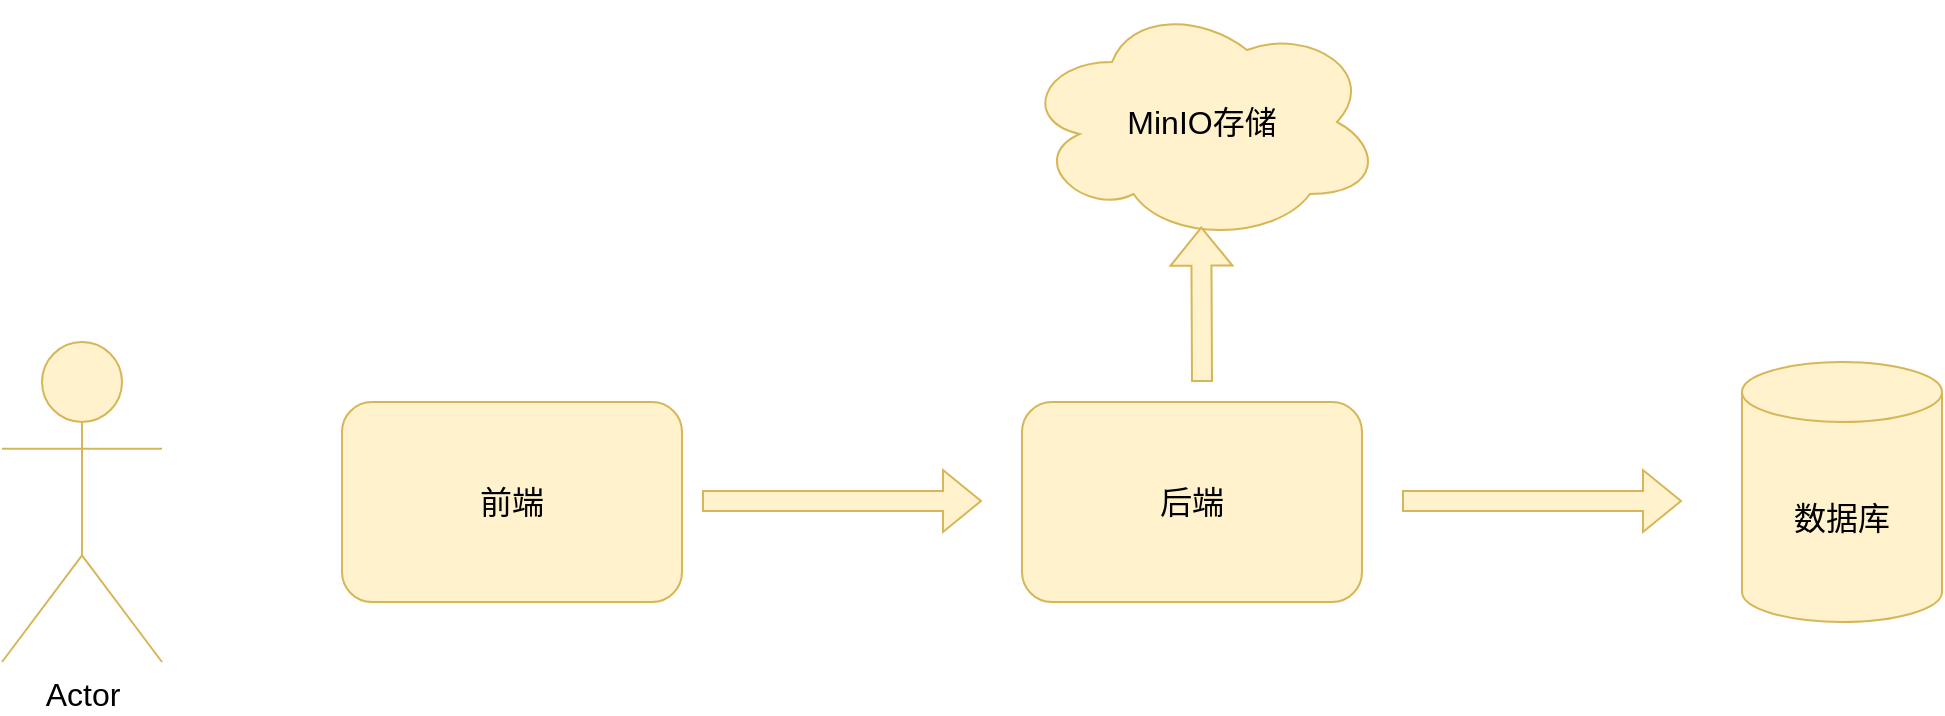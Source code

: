<mxfile version="27.2.0">
  <diagram name="第 1 页" id="H3Tcz9p3MKcBuqFVABYQ">
    <mxGraphModel dx="1213" dy="730" grid="1" gridSize="10" guides="1" tooltips="1" connect="1" arrows="1" fold="1" page="1" pageScale="1" pageWidth="827" pageHeight="1169" math="0" shadow="0">
      <root>
        <mxCell id="0" />
        <mxCell id="1" parent="0" />
        <mxCell id="pdmdqx95GvOlp2Lxo4KD-1" value="Actor" style="shape=umlActor;verticalLabelPosition=bottom;verticalAlign=top;html=1;outlineConnect=0;fillColor=#fff2cc;strokeColor=#d6b656;fontSize=16;" vertex="1" parent="1">
          <mxGeometry x="140" y="270" width="80" height="160" as="geometry" />
        </mxCell>
        <mxCell id="pdmdqx95GvOlp2Lxo4KD-2" value="&lt;font style=&quot;vertical-align: inherit;&quot; class=&quot;notranslate fyzs-translate-target fyzs-translate-target-wrapper&quot;&gt;&lt;font style=&quot;vertical-align: inherit;&quot; class=&quot;notranslate fyzs-translate-target fyzs-translate-target-box&quot;&gt;&lt;font style=&quot;vertical-align: inherit;&quot; title=&quot;q&quot; class=&quot;notranslate fyzs-translate-target fyzs-translate-target-text&quot;&gt;前端&lt;/font&gt;&lt;/font&gt;&lt;/font&gt;" style="rounded=1;whiteSpace=wrap;html=1;fillColor=#fff2cc;strokeColor=#d6b656;fontSize=16;" vertex="1" parent="1">
          <mxGeometry x="310" y="300" width="170" height="100" as="geometry" />
        </mxCell>
        <mxCell id="pdmdqx95GvOlp2Lxo4KD-3" value="" style="shape=flexArrow;endArrow=classic;html=1;rounded=0;fillColor=#fff2cc;strokeColor=#d6b656;fontSize=16;" edge="1" parent="1">
          <mxGeometry width="50" height="50" relative="1" as="geometry">
            <mxPoint x="490" y="349.5" as="sourcePoint" />
            <mxPoint x="630" y="349.5" as="targetPoint" />
          </mxGeometry>
        </mxCell>
        <mxCell id="pdmdqx95GvOlp2Lxo4KD-4" value="&lt;font style=&quot;vertical-align: inherit;&quot; class=&quot;notranslate fyzs-translate-target fyzs-translate-target-wrapper&quot;&gt;&lt;font style=&quot;vertical-align: inherit;&quot; class=&quot;notranslate fyzs-translate-target fyzs-translate-target-box&quot;&gt;&lt;font style=&quot;vertical-align: inherit;&quot; title=&quot;q&quot; class=&quot;notranslate fyzs-translate-target fyzs-translate-target-text&quot;&gt;后端&lt;/font&gt;&lt;/font&gt;&lt;/font&gt;" style="rounded=1;whiteSpace=wrap;html=1;fillColor=#fff2cc;strokeColor=#d6b656;fontSize=16;" vertex="1" parent="1">
          <mxGeometry x="650" y="300" width="170" height="100" as="geometry" />
        </mxCell>
        <mxCell id="pdmdqx95GvOlp2Lxo4KD-5" value="" style="shape=flexArrow;endArrow=classic;html=1;rounded=0;fillColor=#fff2cc;strokeColor=#d6b656;fontSize=16;" edge="1" parent="1">
          <mxGeometry width="50" height="50" relative="1" as="geometry">
            <mxPoint x="840" y="349.5" as="sourcePoint" />
            <mxPoint x="980" y="349.5" as="targetPoint" />
          </mxGeometry>
        </mxCell>
        <mxCell id="pdmdqx95GvOlp2Lxo4KD-6" value="&lt;font style=&quot;vertical-align: inherit;&quot; class=&quot;notranslate fyzs-translate-target fyzs-translate-target-wrapper&quot;&gt;&lt;font style=&quot;vertical-align: inherit;&quot; class=&quot;notranslate fyzs-translate-target fyzs-translate-target-box&quot;&gt;&lt;font style=&quot;vertical-align: inherit;&quot; title=&quot;s&quot; class=&quot;notranslate fyzs-translate-target fyzs-translate-target-text&quot;&gt;数据库&lt;/font&gt;&lt;/font&gt;&lt;/font&gt;" style="shape=cylinder3;whiteSpace=wrap;html=1;boundedLbl=1;backgroundOutline=1;size=15;fillColor=#fff2cc;strokeColor=#d6b656;fontSize=16;" vertex="1" parent="1">
          <mxGeometry x="1010" y="280" width="100" height="130" as="geometry" />
        </mxCell>
        <mxCell id="pdmdqx95GvOlp2Lxo4KD-7" value="&lt;font style=&quot;vertical-align: inherit;&quot; class=&quot;notranslate fyzs-translate-target fyzs-translate-target-wrapper&quot;&gt;&lt;font style=&quot;vertical-align: inherit;&quot; class=&quot;notranslate fyzs-translate-target fyzs-translate-target-box&quot;&gt;&lt;font style=&quot;vertical-align: inherit;&quot; title=&quot;M&quot; class=&quot;notranslate fyzs-translate-target fyzs-translate-target-text&quot;&gt;MinIO存储&lt;/font&gt;&lt;/font&gt;&lt;/font&gt;" style="ellipse;shape=cloud;whiteSpace=wrap;html=1;fillColor=#fff2cc;strokeColor=#d6b656;fontSize=16;" vertex="1" parent="1">
          <mxGeometry x="650" y="100" width="180" height="120" as="geometry" />
        </mxCell>
        <mxCell id="pdmdqx95GvOlp2Lxo4KD-8" value="" style="shape=flexArrow;endArrow=classic;html=1;rounded=0;entryX=0.498;entryY=0.936;entryDx=0;entryDy=0;entryPerimeter=0;fillColor=#fff2cc;strokeColor=#d6b656;fontSize=16;" edge="1" parent="1" target="pdmdqx95GvOlp2Lxo4KD-7">
          <mxGeometry width="50" height="50" relative="1" as="geometry">
            <mxPoint x="740" y="290" as="sourcePoint" />
            <mxPoint x="790" y="240" as="targetPoint" />
          </mxGeometry>
        </mxCell>
      </root>
    </mxGraphModel>
  </diagram>
</mxfile>
